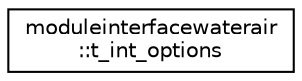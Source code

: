 digraph "Graphical Class Hierarchy"
{
 // LATEX_PDF_SIZE
  edge [fontname="Helvetica",fontsize="10",labelfontname="Helvetica",labelfontsize="10"];
  node [fontname="Helvetica",fontsize="10",shape=record];
  rankdir="LR";
  Node0 [label="moduleinterfacewaterair\l::t_int_options",height=0.2,width=0.4,color="black", fillcolor="white", style="filled",URL="$structmoduleinterfacewaterair_1_1t__int__options.html",tooltip=" "];
}

